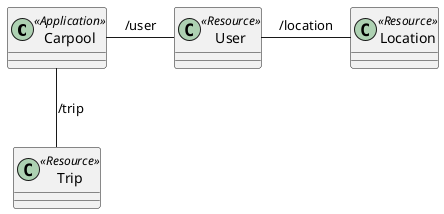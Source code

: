 @startuml
class "Carpool" as application <<Application>>
class "User" as user <<Resource>> {
}
class "Location" as location <<Resource>> {
}
class "Trip" as trip <<Resource>> {
}

application - user: /user
user - location: /location

application -- trip: /trip
@enduml
